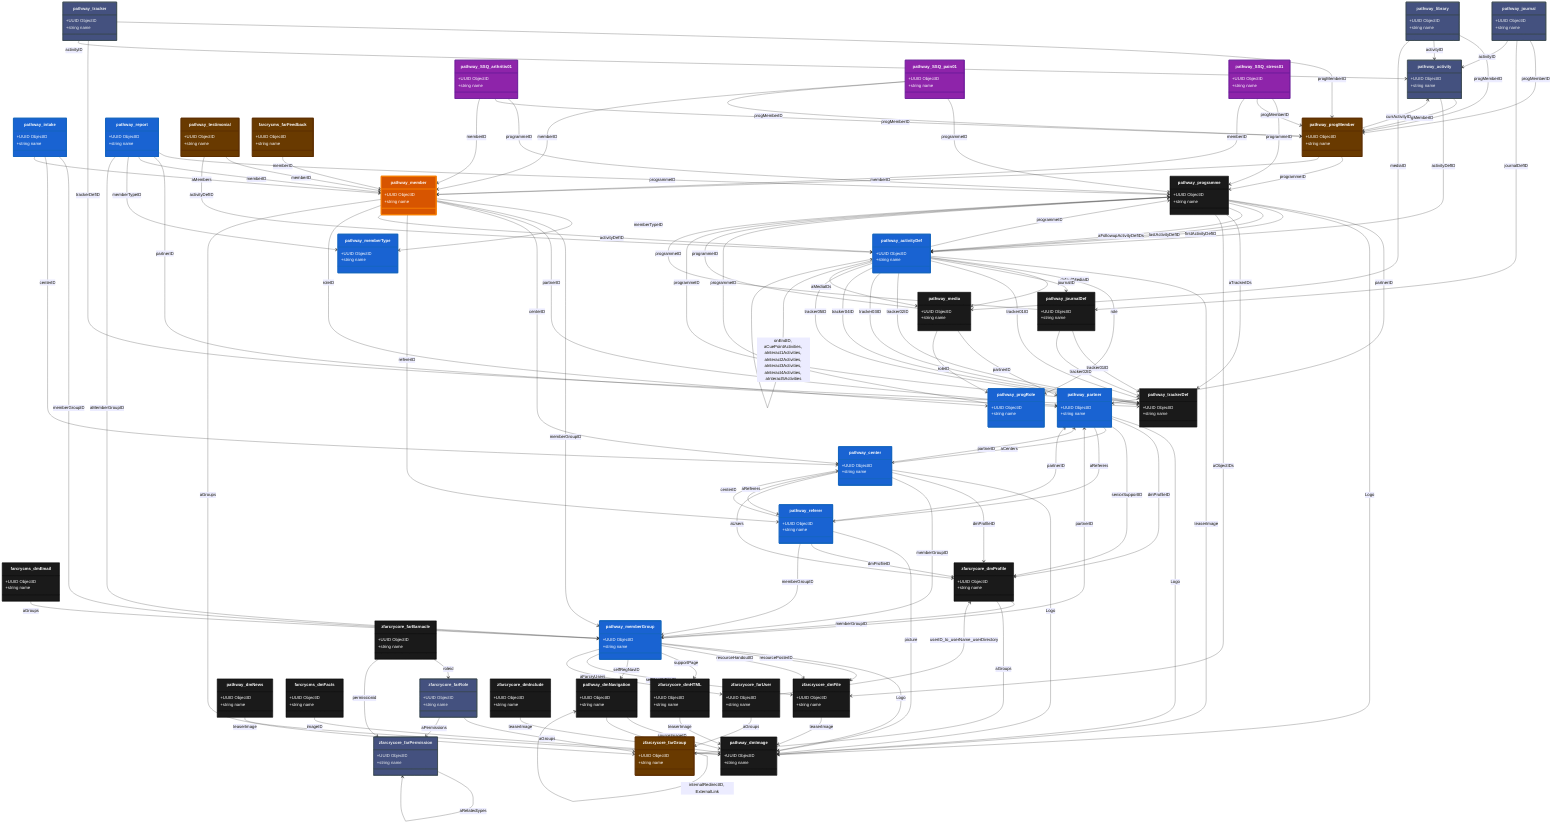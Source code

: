 classDiagram
    %% Parameters:
%%   Focus: member
%%   Domains: participant, pathway
%%   Chart Type: Class
    class pathway_dmImage {
        +UUID ObjectID
        +string name
    }

    class pathway_dmNavigation {
        +UUID ObjectID
        +string name
    }

    class pathway_dmNews {
        +UUID ObjectID
        +string name
    }

    class pathway_activity {
        +UUID ObjectID
        +string name
    }

    class pathway_activityDef {
        +UUID ObjectID
        +string name
    }

    class pathway_center {
        +UUID ObjectID
        +string name
    }

    class pathway_intake {
        +UUID ObjectID
        +string name
    }

    class pathway_journal {
        +UUID ObjectID
        +string name
    }

    class pathway_journalDef {
        +UUID ObjectID
        +string name
    }

    class pathway_library {
        +UUID ObjectID
        +string name
    }

    class pathway_media {
        +UUID ObjectID
        +string name
    }

    class pathway_member {
        +UUID ObjectID
        +string name
    }

    class pathway_memberGroup {
        +UUID ObjectID
        +string name
    }

    class pathway_memberType {
        +UUID ObjectID
        +string name
    }

    class pathway_partner {
        +UUID ObjectID
        +string name
    }

    class pathway_progMember {
        +UUID ObjectID
        +string name
    }

    class pathway_programme {
        +UUID ObjectID
        +string name
    }

    class pathway_progRole {
        +UUID ObjectID
        +string name
    }

    class pathway_referer {
        +UUID ObjectID
        +string name
    }

    class pathway_report {
        +UUID ObjectID
        +string name
    }

    class pathway_SSQ_arthritis01 {
        +UUID ObjectID
        +string name
    }

    class pathway_SSQ_pain01 {
        +UUID ObjectID
        +string name
    }

    class pathway_SSQ_stress01 {
        +UUID ObjectID
        +string name
    }

    class pathway_testimonial {
        +UUID ObjectID
        +string name
    }

    class pathway_tracker {
        +UUID ObjectID
        +string name
    }

    class pathway_trackerDef {
        +UUID ObjectID
        +string name
    }

    class farcrycms_dmEmail {
        +UUID ObjectID
        +string name
    }

    class farcrycms_dmFacts {
        +UUID ObjectID
        +string name
    }

    class farcrycms_farFeedback {
        +UUID ObjectID
        +string name
    }

    class zfarcrycore_dmFile {
        +UUID ObjectID
        +string name
    }

    class zfarcrycore_dmHTML {
        +UUID ObjectID
        +string name
    }

    class zfarcrycore_dmInclude {
        +UUID ObjectID
        +string name
    }

    class zfarcrycore_dmProfile {
        +UUID ObjectID
        +string name
    }

    class zfarcrycore_farBarnacle {
        +UUID ObjectID
        +string name
    }

    class zfarcrycore_farGroup {
        +UUID ObjectID
        +string name
    }

    class zfarcrycore_farPermission {
        +UUID ObjectID
        +string name
    }

    class zfarcrycore_farRole {
        +UUID ObjectID
        +string name
    }

    class zfarcrycore_farUser {
        +UUID ObjectID
        +string name
    }

    pathway_dmNavigation --> pathway_dmImage : sourceImageID
    pathway_activity --> pathway_progMember : progMemberID
    pathway_activity --> pathway_activityDef : activityDefID
    pathway_activityDef --> pathway_programme : programmeID
    pathway_activityDef --> pathway_dmImage : teaserImage
    pathway_activityDef --> pathway_progRole : role
    pathway_activityDef --> pathway_media : defaultMediaID
    pathway_activityDef --> pathway_journalDef : journalID
    pathway_activityDef --> pathway_trackerDef : tracker01ID
    pathway_activityDef --> pathway_trackerDef : tracker02ID
    pathway_activityDef --> pathway_trackerDef : tracker03ID
    pathway_activityDef --> pathway_trackerDef : tracker04ID
    pathway_activityDef --> pathway_trackerDef : tracker05ID
    pathway_center --> pathway_dmImage : Logo
    pathway_center --> zfarcrycore_dmProfile : dmProfileID
    pathway_center --> pathway_partner : partnerID
    pathway_center --> pathway_memberGroup : memberGroupID
    pathway_intake --> pathway_memberGroup : memberGroupID
    pathway_intake --> pathway_center : centerID
    pathway_journal --> pathway_progMember : progMemberID
    pathway_journal --> pathway_journalDef : journalDefID
    pathway_journal --> pathway_activity : activityID
    pathway_journalDef --> pathway_trackerDef : tracker01ID
    pathway_journalDef --> pathway_trackerDef : tracker02ID
    pathway_journalDef --> pathway_programme : programmeID
    pathway_library --> pathway_progMember : progMemberID
    pathway_library --> pathway_activity : activityID
    pathway_library --> pathway_media : mediaID
    pathway_media --> pathway_partner : partnerID
    pathway_media --> pathway_programme : programmeID
    pathway_media --> pathway_progRole : roleID
    pathway_member --> pathway_memberType : memberTypeID
    pathway_member --> pathway_memberGroup : memberGroupID
    pathway_member --> pathway_partner : partnerID
    pathway_member --> pathway_center : centerID
    pathway_member --> pathway_referer : refererID
    pathway_member --> pathway_activityDef : activityDefID
    pathway_member --> pathway_progRole : roleID
    pathway_memberGroup --> pathway_partner : partnerID
    pathway_memberGroup --> pathway_dmImage : Logo
    pathway_memberGroup --> zfarcrycore_dmFile : resourcePosterID
    pathway_memberGroup --> zfarcrycore_dmFile : resourceHandoutID
    pathway_memberGroup --> zfarcrycore_dmHTML : supportPage
    pathway_memberGroup --> pathway_dmNavigation : selfRegNavID
    pathway_memberGroup --> zfarcrycore_dmFile : selfRegQrFileID
    pathway_partner --> pathway_dmImage : Logo
    pathway_partner --> zfarcrycore_dmProfile : dmProfileID
    pathway_partner --> zfarcrycore_dmProfile : seniorSupportID
    pathway_progMember --> pathway_programme : programmeID
    pathway_progMember --> pathway_member : memberID
    pathway_progMember --> pathway_activity : currActivityID
    pathway_programme --> pathway_partner : partnerID
    pathway_programme --> pathway_dmImage : Logo
    pathway_programme --> pathway_activityDef : firstActivityDefID
    pathway_programme --> pathway_activityDef : lastActivityDefID
    pathway_progRole --> pathway_programme : programmeID
    pathway_referer --> pathway_dmImage : picture
    pathway_referer --> zfarcrycore_dmProfile : dmProfileID
    pathway_referer --> pathway_partner : partnerID
    pathway_referer --> pathway_memberGroup : memberGroupID
    pathway_referer --> pathway_center : centerID
    pathway_report --> pathway_programme : programmeID
    pathway_report --> pathway_partner : partnerID
    pathway_report --> pathway_member : memberID
    pathway_report --> pathway_memberType : memberTypeID
    pathway_SSQ_arthritis01 --> pathway_programme : programmeID
    pathway_SSQ_arthritis01 --> pathway_progMember : progMemberID
    pathway_SSQ_arthritis01 --> pathway_member : memberID
    pathway_SSQ_pain01 --> pathway_programme : programmeID
    pathway_SSQ_pain01 --> pathway_progMember : progMemberID
    pathway_SSQ_pain01 --> pathway_member : memberID
    pathway_SSQ_stress01 --> pathway_programme : programmeID
    pathway_SSQ_stress01 --> pathway_progMember : progMemberID
    pathway_SSQ_stress01 --> pathway_member : memberID
    pathway_testimonial --> pathway_member : memberID
    pathway_testimonial --> pathway_activityDef : activityDefID
    pathway_tracker --> pathway_progMember : progMemberID
    pathway_tracker --> pathway_trackerDef : trackerDefID
    pathway_tracker --> pathway_activity : activityID
    pathway_trackerDef --> pathway_programme : programmeID
    farcrycms_dmFacts --> pathway_dmImage : imageID
    pathway_dmNews --> pathway_dmImage : teaserImage
    farcrycms_farFeedback --> pathway_member : memberID
    zfarcrycore_dmFile --> pathway_dmImage : teaserImage
    zfarcrycore_dmHTML --> pathway_dmImage : teaserImage
    zfarcrycore_dmInclude --> pathway_dmImage : teaserImage
    zfarcrycore_dmProfile --> pathway_memberGroup : memberGroupID
    zfarcrycore_farBarnacle --> zfarcrycore_farRole : roleid
    zfarcrycore_farBarnacle --> zfarcrycore_farPermission : permissionid
    pathway_activityDef --> pathway_media : aMediaIDs
    pathway_center --> zfarcrycore_dmProfile : aUsers
    pathway_center --> pathway_referer : aReferers
    pathway_intake --> pathway_member : aMembers
    pathway_member --> zfarcrycore_farGroup : aGroups
    pathway_memberGroup --> zfarcrycore_farUser : aFarcryUsers
    pathway_partner --> pathway_center : aCenters
    pathway_partner --> pathway_referer : aReferers
    pathway_programme --> pathway_activityDef : aFollowupActivityDefIDs
    pathway_programme --> pathway_trackerDef : aTrackerIDs
    pathway_programme --> zfarcrycore_dmFile : aObjectIDs
    pathway_report --> pathway_memberGroup : aMemberGroupID
    farcrycms_dmEmail --> pathway_memberGroup : aGroups
    zfarcrycore_dmProfile --> zfarcrycore_farGroup : aGroups
    zfarcrycore_farRole --> zfarcrycore_farGroup : aGroups
    zfarcrycore_farRole --> zfarcrycore_farPermission : aPermissions
    zfarcrycore_farUser --> zfarcrycore_farGroup : aGroups
    zfarcrycore_farPermission --> zfarcrycore_farPermission : aRelatedtypes
    pathway_activityDef --> pathway_activityDef : onEndID, aCuePointActivities, aInteract1Activities, aInteract2Activities, aInteract3Activities, aInteract4Activities, aInteract5Activities
    pathway_dmNavigation --> pathway_dmNavigation : internalRedirectID, ExternalLink

    %% Special Joins
    zfarcrycore_farUser --> zfarcrycore_dmProfile : userID_to_userName_userDirectory
    %% End Special Joins


    %% Entity Styling
    style pathway_dmImage fill:#1a1a1a,stroke:#0d0d0d,stroke-width:1px,color:#fff
    style pathway_dmNavigation fill:#1a1a1a,stroke:#0d0d0d,stroke-width:1px,color:#fff
    style pathway_dmNews fill:#1a1a1a,stroke:#0d0d0d,stroke-width:1px,color:#fff
    style pathway_activity fill:#44517f,stroke:#37474f,stroke-width:2px,color:#eceff1
    style pathway_activityDef fill:#1963d2,stroke:#1565c0,stroke-width:4px,color:#fff
    style pathway_center fill:#1963d2,stroke:#1565c0,stroke-width:4px,color:#fff
    style pathway_intake fill:#1963d2,stroke:#1565c0,stroke-width:4px,color:#fff
    style pathway_journal fill:#44517f,stroke:#37474f,stroke-width:2px,color:#eceff1
    style pathway_journalDef fill:#1a1a1a,stroke:#0d0d0d,stroke-width:1px,color:#fff
    style pathway_library fill:#44517f,stroke:#37474f,stroke-width:2px,color:#eceff1
    style pathway_media fill:#1a1a1a,stroke:#0d0d0d,stroke-width:1px,color:#fff
    style pathway_member fill:#d75500,stroke:#f57c00,stroke-width:4px,color:#fff
    style pathway_memberGroup fill:#1963d2,stroke:#1565c0,stroke-width:4px,color:#fff
    style pathway_memberType fill:#1963d2,stroke:#1565c0,stroke-width:4px,color:#fff
    style pathway_partner fill:#1963d2,stroke:#1565c0,stroke-width:4px,color:#fff
    style pathway_progMember fill:#693a00,stroke:#5d2e00,stroke-width:4px,color:#fff
    style pathway_programme fill:#1a1a1a,stroke:#0d0d0d,stroke-width:1px,color:#fff
    style pathway_progRole fill:#1963d2,stroke:#1565c0,stroke-width:4px,color:#fff
    style pathway_referer fill:#1963d2,stroke:#1565c0,stroke-width:4px,color:#fff
    style pathway_report fill:#1963d2,stroke:#1565c0,stroke-width:4px,color:#fff
    style pathway_SSQ_arthritis01 fill:#8e24aa,stroke:#6a1b9a,stroke-width:2px,color:#fff
    style pathway_SSQ_pain01 fill:#8e24aa,stroke:#6a1b9a,stroke-width:2px,color:#fff
    style pathway_SSQ_stress01 fill:#8e24aa,stroke:#6a1b9a,stroke-width:2px,color:#fff
    style pathway_testimonial fill:#693a00,stroke:#5d2e00,stroke-width:4px,color:#fff
    style pathway_tracker fill:#44517f,stroke:#37474f,stroke-width:2px,color:#eceff1
    style pathway_trackerDef fill:#1a1a1a,stroke:#0d0d0d,stroke-width:1px,color:#fff
    style farcrycms_dmEmail fill:#1a1a1a,stroke:#0d0d0d,stroke-width:1px,color:#fff
    style farcrycms_dmFacts fill:#1a1a1a,stroke:#0d0d0d,stroke-width:1px,color:#fff
    style farcrycms_farFeedback fill:#693a00,stroke:#5d2e00,stroke-width:4px,color:#fff
    style zfarcrycore_dmFile fill:#1a1a1a,stroke:#0d0d0d,stroke-width:1px,color:#fff
    style zfarcrycore_dmHTML fill:#1a1a1a,stroke:#0d0d0d,stroke-width:1px,color:#fff
    style zfarcrycore_dmInclude fill:#1a1a1a,stroke:#0d0d0d,stroke-width:1px,color:#fff
    style zfarcrycore_dmProfile fill:#1a1a1a,stroke:#0d0d0d,stroke-width:1px,color:#fff
    style zfarcrycore_farBarnacle fill:#1a1a1a,stroke:#0d0d0d,stroke-width:1px,color:#fff
    style zfarcrycore_farGroup fill:#693a00,stroke:#5d2e00,stroke-width:4px,color:#fff
    style zfarcrycore_farPermission fill:#44517f,stroke:#37474f,stroke-width:2px,color:#eceff1
    style zfarcrycore_farRole fill:#44517f,stroke:#37474f,stroke-width:2px,color:#eceff1
    style zfarcrycore_farUser fill:#1a1a1a,stroke:#0d0d0d,stroke-width:1px,color:#fff